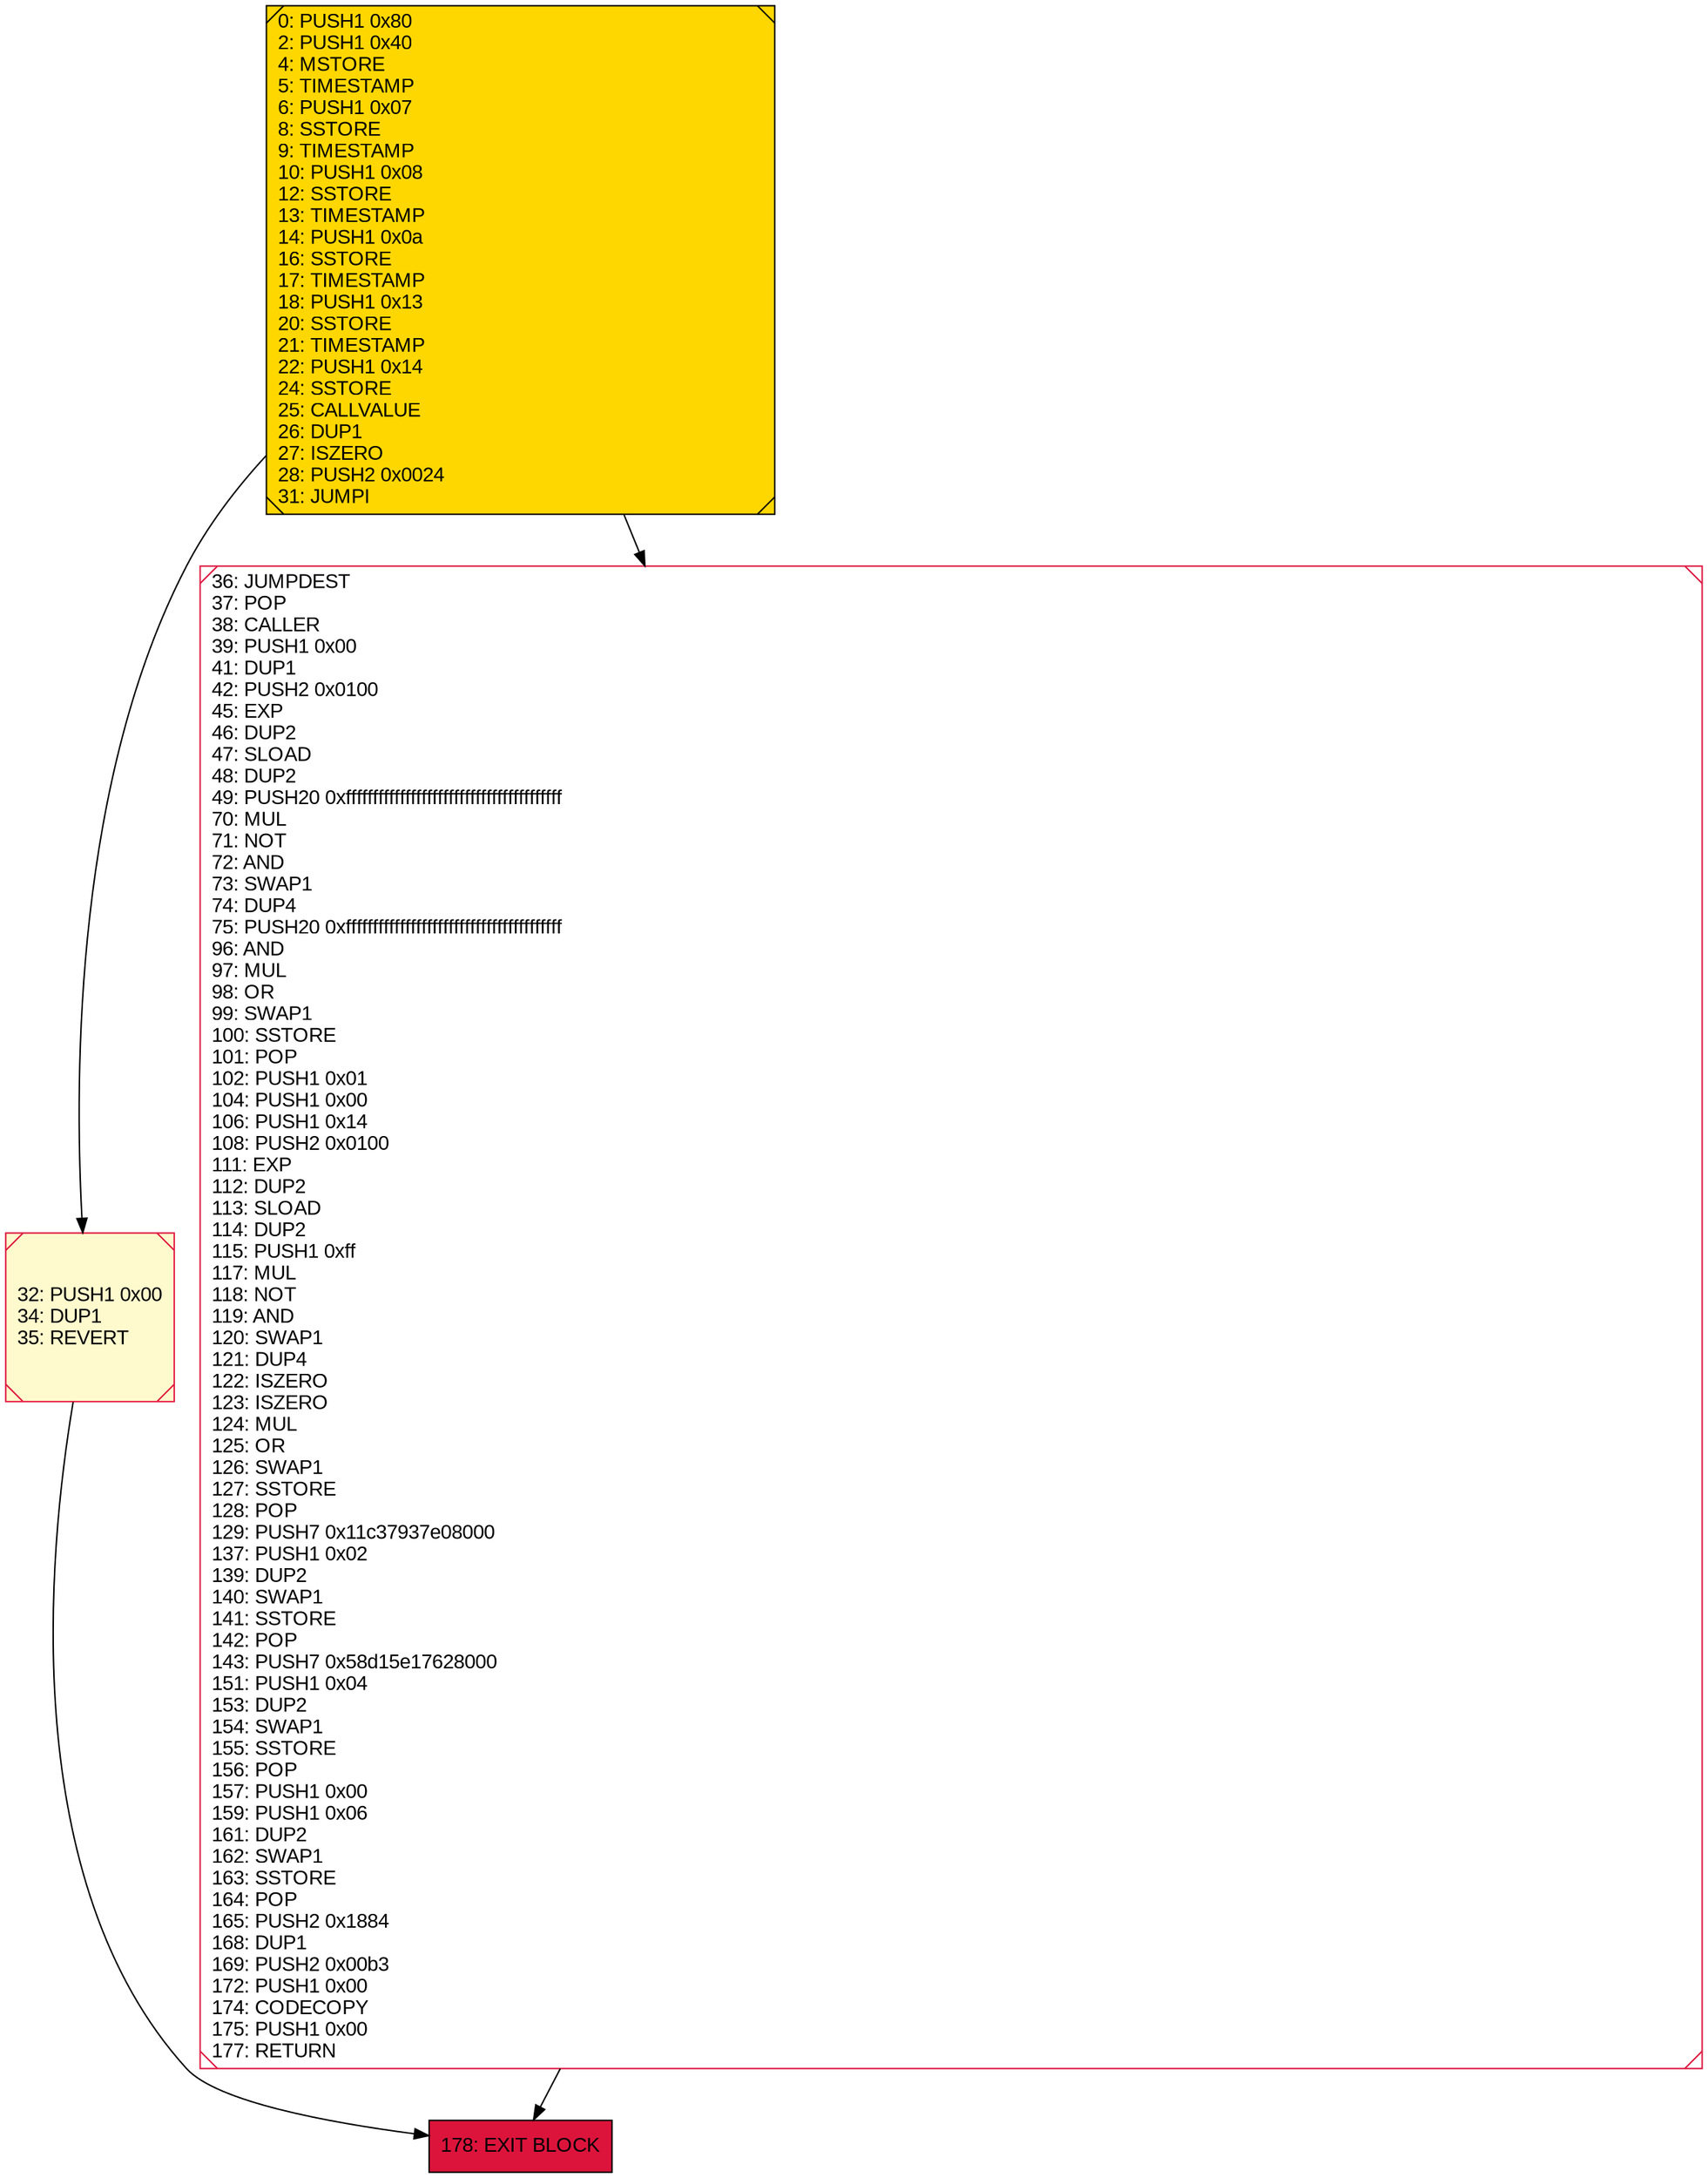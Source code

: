 digraph G {
bgcolor=transparent rankdir=UD;
node [shape=box style=filled color=black fillcolor=white fontname=arial fontcolor=black];
0 [label="0: PUSH1 0x80\l2: PUSH1 0x40\l4: MSTORE\l5: TIMESTAMP\l6: PUSH1 0x07\l8: SSTORE\l9: TIMESTAMP\l10: PUSH1 0x08\l12: SSTORE\l13: TIMESTAMP\l14: PUSH1 0x0a\l16: SSTORE\l17: TIMESTAMP\l18: PUSH1 0x13\l20: SSTORE\l21: TIMESTAMP\l22: PUSH1 0x14\l24: SSTORE\l25: CALLVALUE\l26: DUP1\l27: ISZERO\l28: PUSH2 0x0024\l31: JUMPI\l" fillcolor=lemonchiffon shape=Msquare fillcolor=gold ];
32 [label="32: PUSH1 0x00\l34: DUP1\l35: REVERT\l" fillcolor=lemonchiffon shape=Msquare color=crimson ];
178 [label="178: EXIT BLOCK\l" fillcolor=crimson ];
36 [label="36: JUMPDEST\l37: POP\l38: CALLER\l39: PUSH1 0x00\l41: DUP1\l42: PUSH2 0x0100\l45: EXP\l46: DUP2\l47: SLOAD\l48: DUP2\l49: PUSH20 0xffffffffffffffffffffffffffffffffffffffff\l70: MUL\l71: NOT\l72: AND\l73: SWAP1\l74: DUP4\l75: PUSH20 0xffffffffffffffffffffffffffffffffffffffff\l96: AND\l97: MUL\l98: OR\l99: SWAP1\l100: SSTORE\l101: POP\l102: PUSH1 0x01\l104: PUSH1 0x00\l106: PUSH1 0x14\l108: PUSH2 0x0100\l111: EXP\l112: DUP2\l113: SLOAD\l114: DUP2\l115: PUSH1 0xff\l117: MUL\l118: NOT\l119: AND\l120: SWAP1\l121: DUP4\l122: ISZERO\l123: ISZERO\l124: MUL\l125: OR\l126: SWAP1\l127: SSTORE\l128: POP\l129: PUSH7 0x11c37937e08000\l137: PUSH1 0x02\l139: DUP2\l140: SWAP1\l141: SSTORE\l142: POP\l143: PUSH7 0x58d15e17628000\l151: PUSH1 0x04\l153: DUP2\l154: SWAP1\l155: SSTORE\l156: POP\l157: PUSH1 0x00\l159: PUSH1 0x06\l161: DUP2\l162: SWAP1\l163: SSTORE\l164: POP\l165: PUSH2 0x1884\l168: DUP1\l169: PUSH2 0x00b3\l172: PUSH1 0x00\l174: CODECOPY\l175: PUSH1 0x00\l177: RETURN\l" shape=Msquare color=crimson ];
0 -> 32;
32 -> 178;
0 -> 36;
36 -> 178;
}